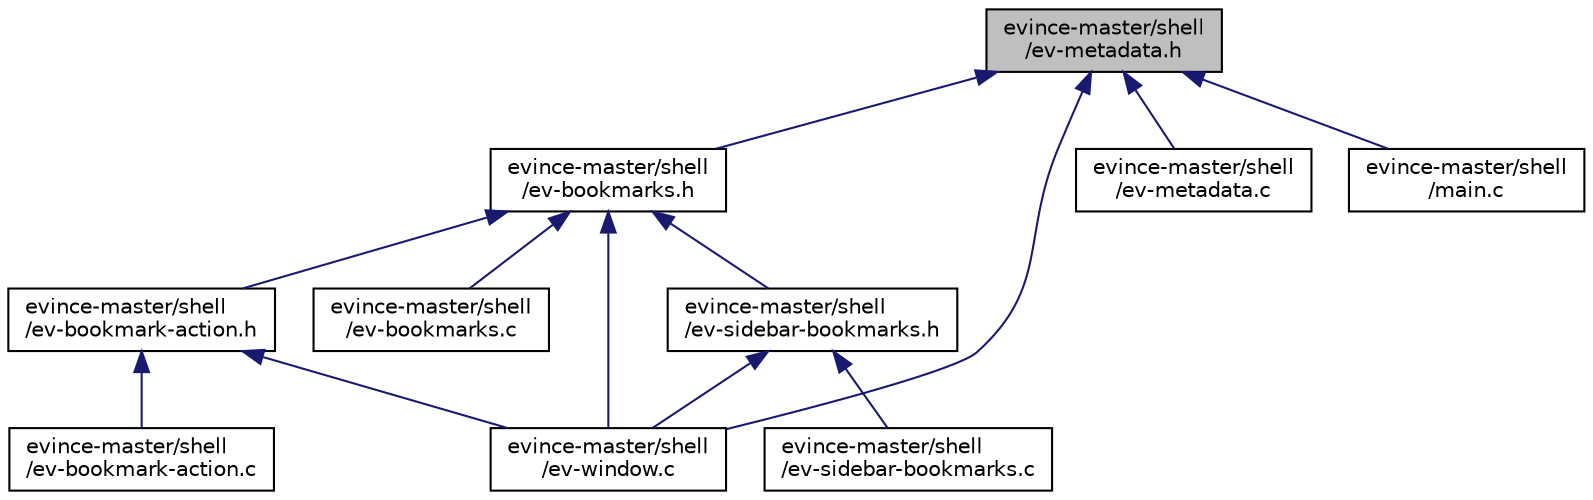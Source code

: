 digraph "evince-master/shell/ev-metadata.h"
{
  edge [fontname="Helvetica",fontsize="10",labelfontname="Helvetica",labelfontsize="10"];
  node [fontname="Helvetica",fontsize="10",shape=record];
  Node1 [label="evince-master/shell\l/ev-metadata.h",height=0.2,width=0.4,color="black", fillcolor="grey75", style="filled" fontcolor="black"];
  Node1 -> Node2 [dir="back",color="midnightblue",fontsize="10",style="solid",fontname="Helvetica"];
  Node2 [label="evince-master/shell\l/ev-bookmarks.h",height=0.2,width=0.4,color="black", fillcolor="white", style="filled",URL="$d3/d0b/ev-bookmarks_8h.html"];
  Node2 -> Node3 [dir="back",color="midnightblue",fontsize="10",style="solid",fontname="Helvetica"];
  Node3 [label="evince-master/shell\l/ev-bookmark-action.h",height=0.2,width=0.4,color="black", fillcolor="white", style="filled",URL="$d2/d75/ev-bookmark-action_8h.html"];
  Node3 -> Node4 [dir="back",color="midnightblue",fontsize="10",style="solid",fontname="Helvetica"];
  Node4 [label="evince-master/shell\l/ev-bookmark-action.c",height=0.2,width=0.4,color="black", fillcolor="white", style="filled",URL="$d8/db4/ev-bookmark-action_8c.html"];
  Node3 -> Node5 [dir="back",color="midnightblue",fontsize="10",style="solid",fontname="Helvetica"];
  Node5 [label="evince-master/shell\l/ev-window.c",height=0.2,width=0.4,color="black", fillcolor="white", style="filled",URL="$d0/d33/ev-window_8c.html"];
  Node2 -> Node6 [dir="back",color="midnightblue",fontsize="10",style="solid",fontname="Helvetica"];
  Node6 [label="evince-master/shell\l/ev-bookmarks.c",height=0.2,width=0.4,color="black", fillcolor="white", style="filled",URL="$d3/d02/ev-bookmarks_8c.html"];
  Node2 -> Node7 [dir="back",color="midnightblue",fontsize="10",style="solid",fontname="Helvetica"];
  Node7 [label="evince-master/shell\l/ev-sidebar-bookmarks.h",height=0.2,width=0.4,color="black", fillcolor="white", style="filled",URL="$dd/da1/ev-sidebar-bookmarks_8h.html"];
  Node7 -> Node8 [dir="back",color="midnightblue",fontsize="10",style="solid",fontname="Helvetica"];
  Node8 [label="evince-master/shell\l/ev-sidebar-bookmarks.c",height=0.2,width=0.4,color="black", fillcolor="white", style="filled",URL="$d3/de3/ev-sidebar-bookmarks_8c.html"];
  Node7 -> Node5 [dir="back",color="midnightblue",fontsize="10",style="solid",fontname="Helvetica"];
  Node2 -> Node5 [dir="back",color="midnightblue",fontsize="10",style="solid",fontname="Helvetica"];
  Node1 -> Node9 [dir="back",color="midnightblue",fontsize="10",style="solid",fontname="Helvetica"];
  Node9 [label="evince-master/shell\l/ev-metadata.c",height=0.2,width=0.4,color="black", fillcolor="white", style="filled",URL="$d3/d29/ev-metadata_8c.html"];
  Node1 -> Node5 [dir="back",color="midnightblue",fontsize="10",style="solid",fontname="Helvetica"];
  Node1 -> Node10 [dir="back",color="midnightblue",fontsize="10",style="solid",fontname="Helvetica"];
  Node10 [label="evince-master/shell\l/main.c",height=0.2,width=0.4,color="black", fillcolor="white", style="filled",URL="$d0/d29/main_8c.html"];
}
